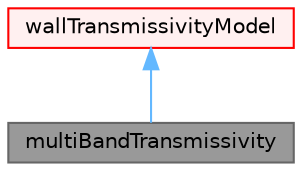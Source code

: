 digraph "multiBandTransmissivity"
{
 // LATEX_PDF_SIZE
  bgcolor="transparent";
  edge [fontname=Helvetica,fontsize=10,labelfontname=Helvetica,labelfontsize=10];
  node [fontname=Helvetica,fontsize=10,shape=box,height=0.2,width=0.4];
  Node1 [id="Node000001",label="multiBandTransmissivity",height=0.2,width=0.4,color="gray40", fillcolor="grey60", style="filled", fontcolor="black",tooltip="multiBandTransmissivity radiation transmissivity for solids."];
  Node2 -> Node1 [id="edge1_Node000001_Node000002",dir="back",color="steelblue1",style="solid",tooltip=" "];
  Node2 [id="Node000002",label="wallTransmissivityModel",height=0.2,width=0.4,color="red", fillcolor="#FFF0F0", style="filled",URL="$classFoam_1_1radiation_1_1wallTransmissivityModel.html",tooltip="Base class for wall transmissivity models."];
}
